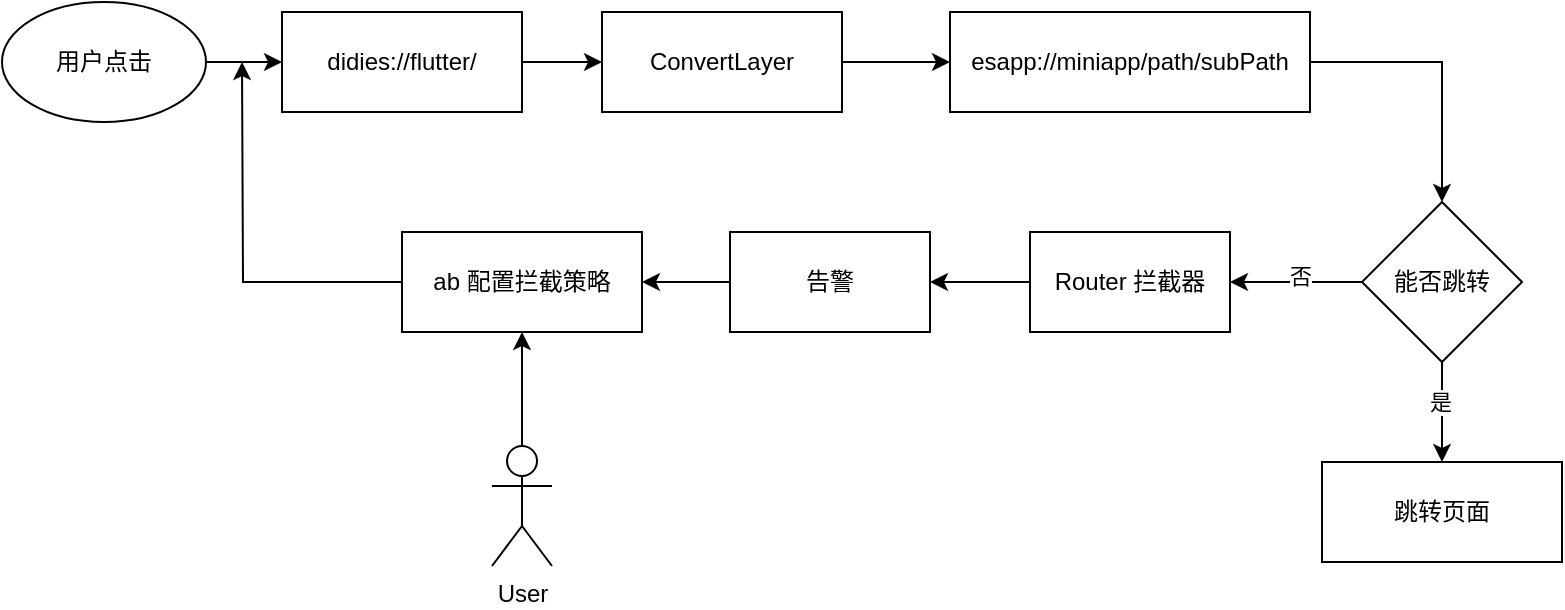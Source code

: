 <mxfile version="20.5.1" type="github" pages="5">
  <diagram id="qIdcDjwDj3UZT8pqLWE8" name="旧 Router 兼容">
    <mxGraphModel dx="1106" dy="614" grid="1" gridSize="10" guides="1" tooltips="1" connect="1" arrows="1" fold="1" page="1" pageScale="1" pageWidth="827" pageHeight="1169" math="0" shadow="0">
      <root>
        <mxCell id="0" />
        <mxCell id="1" parent="0" />
        <mxCell id="DKqQbRdeW2jOu4wajo9d-31" style="edgeStyle=orthogonalEdgeStyle;rounded=0;orthogonalLoop=1;jettySize=auto;html=1;entryX=0;entryY=0.5;entryDx=0;entryDy=0;" edge="1" parent="1" source="DKqQbRdeW2jOu4wajo9d-1" target="DKqQbRdeW2jOu4wajo9d-3">
          <mxGeometry relative="1" as="geometry" />
        </mxCell>
        <mxCell id="DKqQbRdeW2jOu4wajo9d-1" value="ConvertLayer" style="rounded=0;whiteSpace=wrap;html=1;" vertex="1" parent="1">
          <mxGeometry x="300" y="215" width="120" height="50" as="geometry" />
        </mxCell>
        <mxCell id="DKqQbRdeW2jOu4wajo9d-30" style="edgeStyle=orthogonalEdgeStyle;rounded=0;orthogonalLoop=1;jettySize=auto;html=1;entryX=0;entryY=0.5;entryDx=0;entryDy=0;" edge="1" parent="1" source="DKqQbRdeW2jOu4wajo9d-2" target="DKqQbRdeW2jOu4wajo9d-1">
          <mxGeometry relative="1" as="geometry" />
        </mxCell>
        <mxCell id="DKqQbRdeW2jOu4wajo9d-2" value="didies://flutter/" style="rounded=0;whiteSpace=wrap;html=1;" vertex="1" parent="1">
          <mxGeometry x="140" y="215" width="120" height="50" as="geometry" />
        </mxCell>
        <mxCell id="DKqQbRdeW2jOu4wajo9d-32" style="edgeStyle=orthogonalEdgeStyle;rounded=0;orthogonalLoop=1;jettySize=auto;html=1;entryX=0.5;entryY=0;entryDx=0;entryDy=0;" edge="1" parent="1" source="DKqQbRdeW2jOu4wajo9d-3" target="DKqQbRdeW2jOu4wajo9d-5">
          <mxGeometry relative="1" as="geometry" />
        </mxCell>
        <mxCell id="DKqQbRdeW2jOu4wajo9d-3" value="esapp://miniapp/path/subPath" style="whiteSpace=wrap;html=1;" vertex="1" parent="1">
          <mxGeometry x="474" y="215" width="180" height="50" as="geometry" />
        </mxCell>
        <mxCell id="DKqQbRdeW2jOu4wajo9d-35" style="edgeStyle=orthogonalEdgeStyle;rounded=0;orthogonalLoop=1;jettySize=auto;html=1;entryX=1;entryY=0.5;entryDx=0;entryDy=0;" edge="1" parent="1" source="DKqQbRdeW2jOu4wajo9d-5" target="DKqQbRdeW2jOu4wajo9d-11">
          <mxGeometry relative="1" as="geometry" />
        </mxCell>
        <mxCell id="DKqQbRdeW2jOu4wajo9d-40" value="否" style="edgeLabel;html=1;align=center;verticalAlign=middle;resizable=0;points=[];" vertex="1" connectable="0" parent="DKqQbRdeW2jOu4wajo9d-35">
          <mxGeometry x="-0.05" y="-3" relative="1" as="geometry">
            <mxPoint as="offset" />
          </mxGeometry>
        </mxCell>
        <mxCell id="DKqQbRdeW2jOu4wajo9d-38" style="edgeStyle=orthogonalEdgeStyle;rounded=0;orthogonalLoop=1;jettySize=auto;html=1;" edge="1" parent="1" source="DKqQbRdeW2jOu4wajo9d-5" target="DKqQbRdeW2jOu4wajo9d-6">
          <mxGeometry relative="1" as="geometry" />
        </mxCell>
        <mxCell id="DKqQbRdeW2jOu4wajo9d-39" value="是" style="edgeLabel;html=1;align=center;verticalAlign=middle;resizable=0;points=[];" vertex="1" connectable="0" parent="DKqQbRdeW2jOu4wajo9d-38">
          <mxGeometry x="-0.2" y="-1" relative="1" as="geometry">
            <mxPoint as="offset" />
          </mxGeometry>
        </mxCell>
        <mxCell id="DKqQbRdeW2jOu4wajo9d-5" value="能否跳转" style="rhombus;whiteSpace=wrap;html=1;" vertex="1" parent="1">
          <mxGeometry x="680" y="310" width="80" height="80" as="geometry" />
        </mxCell>
        <mxCell id="DKqQbRdeW2jOu4wajo9d-6" value="跳转页面" style="whiteSpace=wrap;html=1;" vertex="1" parent="1">
          <mxGeometry x="660" y="440" width="120" height="50" as="geometry" />
        </mxCell>
        <mxCell id="DKqQbRdeW2jOu4wajo9d-37" style="edgeStyle=orthogonalEdgeStyle;rounded=0;orthogonalLoop=1;jettySize=auto;html=1;entryX=1;entryY=0.5;entryDx=0;entryDy=0;" edge="1" parent="1" source="DKqQbRdeW2jOu4wajo9d-9" target="DKqQbRdeW2jOu4wajo9d-10">
          <mxGeometry relative="1" as="geometry" />
        </mxCell>
        <mxCell id="DKqQbRdeW2jOu4wajo9d-9" value="告警" style="whiteSpace=wrap;html=1;" vertex="1" parent="1">
          <mxGeometry x="364" y="325" width="100" height="50" as="geometry" />
        </mxCell>
        <mxCell id="DKqQbRdeW2jOu4wajo9d-34" style="edgeStyle=orthogonalEdgeStyle;rounded=0;orthogonalLoop=1;jettySize=auto;html=1;" edge="1" parent="1" source="DKqQbRdeW2jOu4wajo9d-10">
          <mxGeometry relative="1" as="geometry">
            <mxPoint x="120" y="240" as="targetPoint" />
          </mxGeometry>
        </mxCell>
        <mxCell id="DKqQbRdeW2jOu4wajo9d-10" value="ab 配置拦截策略" style="whiteSpace=wrap;html=1;" vertex="1" parent="1">
          <mxGeometry x="200" y="325" width="120" height="50" as="geometry" />
        </mxCell>
        <mxCell id="DKqQbRdeW2jOu4wajo9d-36" style="edgeStyle=orthogonalEdgeStyle;rounded=0;orthogonalLoop=1;jettySize=auto;html=1;entryX=1;entryY=0.5;entryDx=0;entryDy=0;" edge="1" parent="1" source="DKqQbRdeW2jOu4wajo9d-11" target="DKqQbRdeW2jOu4wajo9d-9">
          <mxGeometry relative="1" as="geometry" />
        </mxCell>
        <mxCell id="DKqQbRdeW2jOu4wajo9d-11" value="Router 拦截器" style="whiteSpace=wrap;html=1;" vertex="1" parent="1">
          <mxGeometry x="514" y="325" width="100" height="50" as="geometry" />
        </mxCell>
        <mxCell id="DKqQbRdeW2jOu4wajo9d-42" style="edgeStyle=orthogonalEdgeStyle;rounded=0;orthogonalLoop=1;jettySize=auto;html=1;entryX=0.5;entryY=1;entryDx=0;entryDy=0;" edge="1" parent="1" source="DKqQbRdeW2jOu4wajo9d-16" target="DKqQbRdeW2jOu4wajo9d-10">
          <mxGeometry relative="1" as="geometry" />
        </mxCell>
        <mxCell id="DKqQbRdeW2jOu4wajo9d-16" value="User" style="shape=umlActor;verticalLabelPosition=bottom;verticalAlign=top;html=1;outlineConnect=0;" vertex="1" parent="1">
          <mxGeometry x="245" y="432" width="30" height="60" as="geometry" />
        </mxCell>
        <mxCell id="DKqQbRdeW2jOu4wajo9d-29" style="edgeStyle=orthogonalEdgeStyle;rounded=0;orthogonalLoop=1;jettySize=auto;html=1;entryX=0;entryY=0.5;entryDx=0;entryDy=0;" edge="1" parent="1" source="DKqQbRdeW2jOu4wajo9d-27" target="DKqQbRdeW2jOu4wajo9d-2">
          <mxGeometry relative="1" as="geometry" />
        </mxCell>
        <mxCell id="DKqQbRdeW2jOu4wajo9d-27" value="用户点击" style="ellipse;whiteSpace=wrap;html=1;" vertex="1" parent="1">
          <mxGeometry y="210" width="102" height="60" as="geometry" />
        </mxCell>
      </root>
    </mxGraphModel>
  </diagram>
  <diagram id="FAg0dQYX_zSHLm4K_JZT" name="Router 现状">
    <mxGraphModel grid="1" page="1" gridSize="10" guides="1" tooltips="1" connect="1" arrows="1" fold="1" pageScale="1" pageWidth="827" pageHeight="1169" math="0" shadow="0">
      <root>
        <mxCell id="0" />
        <mxCell id="1" parent="0" />
        <mxCell id="hnnwa67ViJj3flrmdZnM-12" style="edgeStyle=orthogonalEdgeStyle;rounded=0;orthogonalLoop=1;jettySize=auto;html=1;" edge="1" parent="1" source="hnnwa67ViJj3flrmdZnM-2" target="hnnwa67ViJj3flrmdZnM-4">
          <mxGeometry relative="1" as="geometry" />
        </mxCell>
        <mxCell id="hnnwa67ViJj3flrmdZnM-2" value="DDRouterMan" style="whiteSpace=wrap;html=1;" vertex="1" parent="1">
          <mxGeometry x="110" y="60" width="120" height="60" as="geometry" />
        </mxCell>
        <mxCell id="hnnwa67ViJj3flrmdZnM-13" style="edgeStyle=orthogonalEdgeStyle;rounded=0;orthogonalLoop=1;jettySize=auto;html=1;entryX=0;entryY=0.5;entryDx=0;entryDy=0;" edge="1" parent="1" source="hnnwa67ViJj3flrmdZnM-3" target="hnnwa67ViJj3flrmdZnM-6">
          <mxGeometry relative="1" as="geometry" />
        </mxCell>
        <mxCell id="hnnwa67ViJj3flrmdZnM-3" value="ESRouterManager" style="whiteSpace=wrap;html=1;" vertex="1" parent="1">
          <mxGeometry x="110" y="205" width="120" height="60" as="geometry" />
        </mxCell>
        <mxCell id="hnnwa67ViJj3flrmdZnM-16" style="edgeStyle=orthogonalEdgeStyle;rounded=0;orthogonalLoop=1;jettySize=auto;html=1;entryX=0;entryY=0.5;entryDx=0;entryDy=0;" edge="1" parent="1" source="hnnwa67ViJj3flrmdZnM-4" target="hnnwa67ViJj3flrmdZnM-15">
          <mxGeometry relative="1" as="geometry" />
        </mxCell>
        <mxCell id="hnnwa67ViJj3flrmdZnM-4" value="esapp://h5&lt;br&gt;esapp://native" style="whiteSpace=wrap;html=1;" vertex="1" parent="1">
          <mxGeometry x="330" y="60" width="120" height="60" as="geometry" />
        </mxCell>
        <mxCell id="hnnwa67ViJj3flrmdZnM-20" style="edgeStyle=orthogonalEdgeStyle;rounded=0;orthogonalLoop=1;jettySize=auto;html=1;entryX=0;entryY=0.5;entryDx=0;entryDy=0;" edge="1" parent="1" source="hnnwa67ViJj3flrmdZnM-5" target="hnnwa67ViJj3flrmdZnM-19">
          <mxGeometry relative="1" as="geometry" />
        </mxCell>
        <mxCell id="hnnwa67ViJj3flrmdZnM-5" value="ONERouter" style="whiteSpace=wrap;html=1;" vertex="1" parent="1">
          <mxGeometry x="110" y="341" width="120" height="60" as="geometry" />
        </mxCell>
        <mxCell id="hnnwa67ViJj3flrmdZnM-14" style="edgeStyle=orthogonalEdgeStyle;rounded=0;orthogonalLoop=1;jettySize=auto;html=1;entryX=0;entryY=0.5;entryDx=0;entryDy=0;" edge="1" parent="1" source="hnnwa67ViJj3flrmdZnM-6" target="hnnwa67ViJj3flrmdZnM-7">
          <mxGeometry relative="1" as="geometry" />
        </mxCell>
        <mxCell id="hnnwa67ViJj3flrmdZnM-6" value="esapp://h5&lt;br&gt;esapp://native&lt;br&gt;esapp://flutter" style="whiteSpace=wrap;html=1;" vertex="1" parent="1">
          <mxGeometry x="330" y="200" width="120" height="70" as="geometry" />
        </mxCell>
        <mxCell id="hnnwa67ViJj3flrmdZnM-7" value="九宫格&lt;br&gt;行前审批/差旅&lt;br&gt;用车服务&lt;br&gt;APNS" style="whiteSpace=wrap;html=1;" vertex="1" parent="1">
          <mxGeometry x="530" y="200" width="120" height="70" as="geometry" />
        </mxCell>
        <mxCell id="hnnwa67ViJj3flrmdZnM-9" style="edgeStyle=orthogonalEdgeStyle;rounded=0;orthogonalLoop=1;jettySize=auto;html=1;entryX=0;entryY=0.5;entryDx=0;entryDy=0;" edge="1" parent="1" source="hnnwa67ViJj3flrmdZnM-8" target="hnnwa67ViJj3flrmdZnM-2">
          <mxGeometry relative="1" as="geometry" />
        </mxCell>
        <mxCell id="hnnwa67ViJj3flrmdZnM-11" style="edgeStyle=orthogonalEdgeStyle;rounded=0;orthogonalLoop=1;jettySize=auto;html=1;entryX=0;entryY=0.5;entryDx=0;entryDy=0;" edge="1" parent="1" source="hnnwa67ViJj3flrmdZnM-8" target="hnnwa67ViJj3flrmdZnM-5">
          <mxGeometry relative="1" as="geometry" />
        </mxCell>
        <mxCell id="hnnwa67ViJj3flrmdZnM-28" style="edgeStyle=orthogonalEdgeStyle;rounded=0;orthogonalLoop=1;jettySize=auto;html=1;entryX=0;entryY=0.5;entryDx=0;entryDy=0;" edge="1" parent="1" source="hnnwa67ViJj3flrmdZnM-8" target="hnnwa67ViJj3flrmdZnM-23">
          <mxGeometry relative="1" as="geometry" />
        </mxCell>
        <mxCell id="hnnwa67ViJj3flrmdZnM-29" style="edgeStyle=orthogonalEdgeStyle;rounded=0;orthogonalLoop=1;jettySize=auto;html=1;entryX=0;entryY=0.5;entryDx=0;entryDy=0;" edge="1" parent="1" source="hnnwa67ViJj3flrmdZnM-8" target="hnnwa67ViJj3flrmdZnM-3">
          <mxGeometry relative="1" as="geometry" />
        </mxCell>
        <mxCell id="hnnwa67ViJj3flrmdZnM-8" value="现有 Router" style="whiteSpace=wrap;html=1;" vertex="1" parent="1">
          <mxGeometry x="-180" y="140" width="120" height="60" as="geometry" />
        </mxCell>
        <mxCell id="hnnwa67ViJj3flrmdZnM-15" value="自动化决策&lt;br&gt;切换企业&lt;br&gt;撤回授权" style="whiteSpace=wrap;html=1;" vertex="1" parent="1">
          <mxGeometry x="520" y="60" width="120" height="60" as="geometry" />
        </mxCell>
        <mxCell id="hnnwa67ViJj3flrmdZnM-17" value="业务耦合严重" style="text;html=1;align=center;verticalAlign=middle;resizable=0;points=[];autosize=1;strokeColor=none;fillColor=none;" vertex="1" parent="1">
          <mxGeometry x="540" y="270" width="100" height="30" as="geometry" />
        </mxCell>
        <mxCell id="hnnwa67ViJj3flrmdZnM-18" value="业务关联性低" style="text;html=1;align=center;verticalAlign=middle;resizable=0;points=[];autosize=1;strokeColor=none;fillColor=none;" vertex="1" parent="1">
          <mxGeometry x="530" y="125" width="100" height="30" as="geometry" />
        </mxCell>
        <mxCell id="hnnwa67ViJj3flrmdZnM-22" style="edgeStyle=orthogonalEdgeStyle;rounded=0;orthogonalLoop=1;jettySize=auto;html=1;entryX=0;entryY=0.5;entryDx=0;entryDy=0;" edge="1" parent="1" source="hnnwa67ViJj3flrmdZnM-19" target="hnnwa67ViJj3flrmdZnM-21">
          <mxGeometry relative="1" as="geometry" />
        </mxCell>
        <mxCell id="hnnwa67ViJj3flrmdZnM-19" value="esapp://anycar" style="whiteSpace=wrap;html=1;" vertex="1" parent="1">
          <mxGeometry x="330" y="341" width="120" height="60" as="geometry" />
        </mxCell>
        <mxCell id="hnnwa67ViJj3flrmdZnM-21" value="等待应答6.0" style="whiteSpace=wrap;html=1;" vertex="1" parent="1">
          <mxGeometry x="520" y="341" width="120" height="60" as="geometry" />
        </mxCell>
        <mxCell id="hnnwa67ViJj3flrmdZnM-26" style="edgeStyle=orthogonalEdgeStyle;rounded=0;orthogonalLoop=1;jettySize=auto;html=1;entryX=0;entryY=0.5;entryDx=0;entryDy=0;" edge="1" parent="1" source="hnnwa67ViJj3flrmdZnM-23" target="hnnwa67ViJj3flrmdZnM-24">
          <mxGeometry relative="1" as="geometry" />
        </mxCell>
        <mxCell id="hnnwa67ViJj3flrmdZnM-23" value="DEAppSchemeManager" style="whiteSpace=wrap;html=1;" vertex="1" parent="1">
          <mxGeometry x="110" y="-70" width="140" height="60" as="geometry" />
        </mxCell>
        <mxCell id="hnnwa67ViJj3flrmdZnM-27" style="edgeStyle=orthogonalEdgeStyle;rounded=0;orthogonalLoop=1;jettySize=auto;html=1;entryX=0;entryY=0.5;entryDx=0;entryDy=0;" edge="1" parent="1" source="hnnwa67ViJj3flrmdZnM-24" target="hnnwa67ViJj3flrmdZnM-25">
          <mxGeometry relative="1" as="geometry" />
        </mxCell>
        <mxCell id="hnnwa67ViJj3flrmdZnM-24" value="didies://passenger&lt;br&gt;esapp://flutter" style="whiteSpace=wrap;html=1;" vertex="1" parent="1">
          <mxGeometry x="330" y="-70" width="120" height="60" as="geometry" />
        </mxCell>
        <mxCell id="hnnwa67ViJj3flrmdZnM-25" value="一键报警&lt;br&gt;机酒火" style="whiteSpace=wrap;html=1;" vertex="1" parent="1">
          <mxGeometry x="520" y="-70" width="120" height="60" as="geometry" />
        </mxCell>
        <mxCell id="hnnwa67ViJj3flrmdZnM-30" value="业务耦合严重" style="text;html=1;align=center;verticalAlign=middle;resizable=0;points=[];autosize=1;strokeColor=none;fillColor=none;" vertex="1" parent="1">
          <mxGeometry x="530" y="-10" width="100" height="30" as="geometry" />
        </mxCell>
      </root>
    </mxGraphModel>
  </diagram>
  <diagram id="ju3ko_v3aJ4fjFX5elj3" name="Router 标准">
    <mxGraphModel dx="1106" dy="614" grid="1" gridSize="10" guides="1" tooltips="1" connect="1" arrows="1" fold="1" page="1" pageScale="1" pageWidth="827" pageHeight="1169" math="0" shadow="0">
      <root>
        <mxCell id="0" />
        <mxCell id="1" parent="0" />
        <mxCell id="RtBkMM-qtlx18es-8qQh-1" value="&lt;font color=&quot;#9999ff&quot;&gt;scheme://&amp;nbsp; &amp;nbsp;&amp;nbsp;&lt;/font&gt;&lt;font color=&quot;#f19c99&quot;&gt;host&amp;nbsp; &amp;nbsp; &amp;nbsp; &amp;nbsp; &amp;nbsp;&lt;/font&gt;&lt;font color=&quot;#ffd966&quot;&gt;/path&amp;nbsp; &amp;nbsp; &amp;nbsp; &amp;nbsp; &amp;nbsp;&amp;nbsp;&lt;/font&gt;&lt;font color=&quot;#67ab9f&quot;&gt;{/subPath}&lt;/font&gt;&lt;font color=&quot;#ffd966&quot;&gt;&amp;nbsp; &amp;nbsp;&lt;/font&gt;&lt;font color=&quot;#97d077&quot;&gt;?query&lt;/font&gt;" style="text;html=1;align=center;verticalAlign=middle;resizable=0;points=[];autosize=1;strokeColor=none;fillColor=none;fontSize=18;fontStyle=1;spacingLeft=1;labelBorderColor=none;" vertex="1" parent="1">
          <mxGeometry x="176" y="165" width="470" height="40" as="geometry" />
        </mxCell>
        <mxCell id="RtBkMM-qtlx18es-8qQh-2" value="esapp" style="text;html=1;align=center;verticalAlign=middle;resizable=0;points=[];autosize=1;strokeColor=none;fillColor=none;fontSize=18;fontColor=#9999FF;" vertex="1" parent="1">
          <mxGeometry x="200" y="236" width="70" height="40" as="geometry" />
        </mxCell>
        <mxCell id="RtBkMM-qtlx18es-8qQh-3" value="web&lt;br&gt;native&lt;br&gt;miniapp" style="text;html=1;align=center;verticalAlign=middle;resizable=0;points=[];autosize=1;strokeColor=none;fillColor=none;fontSize=18;fontColor=#F19C99;" vertex="1" parent="1">
          <mxGeometry x="270" y="216" width="90" height="80" as="geometry" />
        </mxCell>
        <mxCell id="RtBkMM-qtlx18es-8qQh-4" value="train&lt;br&gt;hotel&lt;br&gt;flight&lt;br&gt;..." style="text;html=1;align=left;verticalAlign=middle;resizable=0;points=[];autosize=1;strokeColor=none;fillColor=none;fontSize=18;fontColor=#F19C99;" vertex="1" parent="1">
          <mxGeometry x="384" y="216" width="60" height="100" as="geometry" />
        </mxCell>
        <mxCell id="RtBkMM-qtlx18es-8qQh-5" value="" style="endArrow=none;html=1;rounded=0;fontSize=18;fontColor=#F19C99;exitX=0.031;exitY=1.1;exitDx=0;exitDy=0;exitPerimeter=0;dashed=1;elbow=vertical;entryX=0.98;entryY=1.025;entryDx=0;entryDy=0;entryPerimeter=0;" edge="1" parent="1" target="RtBkMM-qtlx18es-8qQh-1">
          <mxGeometry width="50" height="50" relative="1" as="geometry">
            <mxPoint x="194.92" y="204" as="sourcePoint" />
            <mxPoint x="500" y="205" as="targetPoint" />
          </mxGeometry>
        </mxCell>
        <mxCell id="RtBkMM-qtlx18es-8qQh-6" value="index&lt;br&gt;list&lt;br&gt;detail&lt;br&gt;..." style="text;html=1;align=center;verticalAlign=middle;resizable=0;points=[];autosize=1;strokeColor=none;fillColor=none;fontSize=18;fontColor=#67AB9F;" vertex="1" parent="1">
          <mxGeometry x="470" y="216" width="70" height="100" as="geometry" />
        </mxCell>
      </root>
    </mxGraphModel>
  </diagram>
  <diagram id="S6r-Mkfs9X3XJWZTweF_" name="旧 Router 适配">
    <mxGraphModel dx="1933" dy="614" grid="1" gridSize="10" guides="1" tooltips="1" connect="1" arrows="1" fold="1" page="1" pageScale="1" pageWidth="827" pageHeight="1169" math="0" shadow="0">
      <root>
        <mxCell id="0" />
        <mxCell id="1" parent="0" />
        <mxCell id="8nkHCdUd3SIOLFDqEudt-15" style="edgeStyle=none;rounded=0;orthogonalLoop=1;jettySize=auto;html=1;dashed=1;fontSize=18;fontColor=#67AB9F;elbow=vertical;" edge="1" parent="1" source="8nkHCdUd3SIOLFDqEudt-1">
          <mxGeometry relative="1" as="geometry">
            <mxPoint x="310" y="225" as="targetPoint" />
          </mxGeometry>
        </mxCell>
        <mxCell id="8nkHCdUd3SIOLFDqEudt-1" value="&lt;pre data-pm-slice=&quot;1 1 []&quot; name=&quot;品类Scheme 梳理&quot; height=&quot;auto&quot;&gt;&lt;code&gt;didies://flutter/hotel&lt;/code&gt;&lt;/pre&gt;" style="text;html=1;align=center;verticalAlign=middle;resizable=0;points=[];autosize=1;strokeColor=none;fillColor=none;fontSize=18;fontColor=#67AB9F;spacing=0;" vertex="1" parent="1">
          <mxGeometry x="-16" y="190" width="260" height="70" as="geometry" />
        </mxCell>
        <mxCell id="8nkHCdUd3SIOLFDqEudt-9" style="edgeStyle=none;rounded=0;orthogonalLoop=1;jettySize=auto;html=1;entryX=-0.016;entryY=0.525;entryDx=0;entryDy=0;entryPerimeter=0;dashed=1;fontSize=18;fontColor=#67AB9F;elbow=vertical;exitX=1;exitY=0.311;exitDx=0;exitDy=0;exitPerimeter=0;" edge="1" parent="1">
          <mxGeometry relative="1" as="geometry">
            <mxPoint x="447" y="225.98" as="sourcePoint" />
            <mxPoint x="513.96" y="225.75" as="targetPoint" />
          </mxGeometry>
        </mxCell>
        <mxCell id="8nkHCdUd3SIOLFDqEudt-10" style="edgeStyle=none;rounded=0;orthogonalLoop=1;jettySize=auto;html=1;entryX=0.004;entryY=0.625;entryDx=0;entryDy=0;entryPerimeter=0;dashed=1;fontSize=18;fontColor=#67AB9F;elbow=vertical;exitX=1.017;exitY=0.694;exitDx=0;exitDy=0;exitPerimeter=0;" edge="1" parent="1">
          <mxGeometry relative="1" as="geometry">
            <mxPoint x="447.04" y="289.92" as="sourcePoint" />
            <mxPoint x="515.96" y="290" as="targetPoint" />
          </mxGeometry>
        </mxCell>
        <mxCell id="8nkHCdUd3SIOLFDqEudt-2" value="" style="whiteSpace=wrap;html=1;labelBorderColor=none;fontSize=18;fontColor=#67AB9F;" vertex="1" parent="1">
          <mxGeometry x="320" y="170" width="120" height="230" as="geometry" />
        </mxCell>
        <mxCell id="8nkHCdUd3SIOLFDqEudt-4" value="esapp://miniapp/hotel" style="text;html=1;align=center;verticalAlign=middle;resizable=0;points=[];autosize=1;strokeColor=none;fillColor=none;fontSize=18;fontColor=#67AB9F;spacing=0;" vertex="1" parent="1">
          <mxGeometry x="510" y="210" width="190" height="30" as="geometry" />
        </mxCell>
        <mxCell id="8nkHCdUd3SIOLFDqEudt-5" value="esapp://miniapp/flight/detail" style="text;html=1;align=center;verticalAlign=middle;resizable=0;points=[];autosize=1;strokeColor=none;fillColor=none;fontSize=18;fontColor=#67AB9F;labelBorderColor=none;" vertex="1" parent="1">
          <mxGeometry x="510" y="270" width="240" height="40" as="geometry" />
        </mxCell>
        <mxCell id="8nkHCdUd3SIOLFDqEudt-16" style="edgeStyle=none;rounded=0;orthogonalLoop=1;jettySize=auto;html=1;dashed=1;fontSize=18;fontColor=#67AB9F;elbow=vertical;" edge="1" parent="1" source="8nkHCdUd3SIOLFDqEudt-6">
          <mxGeometry relative="1" as="geometry">
            <mxPoint x="310" y="290" as="targetPoint" />
          </mxGeometry>
        </mxCell>
        <mxCell id="8nkHCdUd3SIOLFDqEudt-6" value="didies://flutter/flight?page=flightOrderDetailPage" style="text;html=1;align=center;verticalAlign=middle;resizable=0;points=[];autosize=1;strokeColor=none;fillColor=none;fontSize=18;fontColor=#67AB9F;labelBorderColor=none;spacing=0;fontStyle=0" vertex="1" parent="1">
          <mxGeometry x="-165" y="275" width="400" height="30" as="geometry" />
        </mxCell>
        <mxCell id="8nkHCdUd3SIOLFDqEudt-17" style="edgeStyle=none;rounded=0;orthogonalLoop=1;jettySize=auto;html=1;dashed=1;fontSize=18;fontColor=#67AB9F;elbow=vertical;" edge="1" parent="1" source="8nkHCdUd3SIOLFDqEudt-14">
          <mxGeometry relative="1" as="geometry">
            <mxPoint x="310" y="350" as="targetPoint" />
          </mxGeometry>
        </mxCell>
        <mxCell id="8nkHCdUd3SIOLFDqEudt-14" value="&lt;span style=&quot;font-family: &amp;quot;PingFang SC&amp;quot;, Helvetica, Tahoma, Arial, &amp;quot;Hiragino Sans GB&amp;quot;, &amp;quot;Microsoft YaHei&amp;quot;, SimSun, Heiti, sans-serif; text-align: left; background-color: rgb(255, 255, 255);&quot;&gt;esapp://native?target=DEBaseJourneyHistoryViewController&lt;/span&gt;" style="text;html=1;align=center;verticalAlign=middle;resizable=0;points=[];autosize=1;strokeColor=none;fillColor=none;fontSize=18;fontColor=#67AB9F;labelBorderColor=none;" vertex="1" parent="1">
          <mxGeometry x="-295" y="330" width="530" height="40" as="geometry" />
        </mxCell>
        <mxCell id="8nkHCdUd3SIOLFDqEudt-18" style="edgeStyle=none;rounded=0;orthogonalLoop=1;jettySize=auto;html=1;entryX=0.004;entryY=0.625;entryDx=0;entryDy=0;entryPerimeter=0;dashed=1;fontSize=18;fontColor=#67AB9F;elbow=vertical;exitX=1.017;exitY=0.694;exitDx=0;exitDy=0;exitPerimeter=0;" edge="1" parent="1">
          <mxGeometry relative="1" as="geometry">
            <mxPoint x="449.04" y="348.92" as="sourcePoint" />
            <mxPoint x="517.96" y="349" as="targetPoint" />
          </mxGeometry>
        </mxCell>
        <mxCell id="8nkHCdUd3SIOLFDqEudt-19" value="esapp://miniapp/order" style="text;html=1;align=center;verticalAlign=middle;resizable=0;points=[];autosize=1;strokeColor=none;fillColor=none;fontSize=18;fontColor=#67AB9F;labelBorderColor=none;spacing=0;" vertex="1" parent="1">
          <mxGeometry x="515" y="335" width="190" height="30" as="geometry" />
        </mxCell>
      </root>
    </mxGraphModel>
  </diagram>
  <diagram id="LcN0s2adnDdV1YteVedp" name="第 5 页">
    <mxGraphModel dx="1106" dy="614" grid="1" gridSize="10" guides="1" tooltips="1" connect="1" arrows="1" fold="1" page="1" pageScale="1" pageWidth="827" pageHeight="1169" math="0" shadow="0">
      <root>
        <mxCell id="0" />
        <mxCell id="1" parent="0" />
        <mxCell id="hc4BWEnFo2W222Ti7i1A-1" value="scheme" style="whiteSpace=wrap;html=1;labelBorderColor=none;fontSize=18;fontColor=#67AB9F;" vertex="1" parent="1">
          <mxGeometry x="440" y="100" width="120" height="50" as="geometry" />
        </mxCell>
        <mxCell id="hc4BWEnFo2W222Ti7i1A-2" value="web" style="whiteSpace=wrap;html=1;labelBorderColor=none;fontSize=18;fontColor=#67AB9F;" vertex="1" parent="1">
          <mxGeometry x="20" y="230" width="120" height="50" as="geometry" />
        </mxCell>
        <mxCell id="hc4BWEnFo2W222Ti7i1A-3" value="native" style="whiteSpace=wrap;html=1;labelBorderColor=none;fontSize=18;fontColor=#67AB9F;" vertex="1" parent="1">
          <mxGeometry x="280" y="230" width="120" height="50" as="geometry" />
        </mxCell>
        <mxCell id="hc4BWEnFo2W222Ti7i1A-4" value="miniapp" style="whiteSpace=wrap;html=1;labelBorderColor=none;fontSize=18;fontColor=#67AB9F;" vertex="1" parent="1">
          <mxGeometry x="540" y="230" width="120" height="50" as="geometry" />
        </mxCell>
        <mxCell id="hc4BWEnFo2W222Ti7i1A-5" value="other" style="whiteSpace=wrap;html=1;labelBorderColor=none;fontSize=18;fontColor=#67AB9F;" vertex="1" parent="1">
          <mxGeometry x="790" y="230" width="120" height="50" as="geometry" />
        </mxCell>
        <mxCell id="hc4BWEnFo2W222Ti7i1A-6" value="intercept" style="whiteSpace=wrap;html=1;labelBorderColor=none;fontSize=18;fontColor=#67AB9F;dashed=1;strokeColor=#666666;" vertex="1" parent="1">
          <mxGeometry x="20" y="340" width="890" height="50" as="geometry" />
        </mxCell>
        <mxCell id="hc4BWEnFo2W222Ti7i1A-7" value="webController" style="whiteSpace=wrap;html=1;labelBorderColor=none;strokeColor=#666666;fontSize=18;fontColor=#67AB9F;" vertex="1" parent="1">
          <mxGeometry x="20" y="440" width="130" height="50" as="geometry" />
        </mxCell>
        <mxCell id="hc4BWEnFo2W222Ti7i1A-8" value="nativeController" style="whiteSpace=wrap;html=1;labelBorderColor=none;strokeColor=#666666;fontSize=18;fontColor=#67AB9F;" vertex="1" parent="1">
          <mxGeometry x="280" y="440" width="150" height="50" as="geometry" />
        </mxCell>
        <mxCell id="hc4BWEnFo2W222Ti7i1A-9" value="diminaContainer&lt;br&gt;webContainer" style="whiteSpace=wrap;html=1;labelBorderColor=none;strokeColor=#666666;fontSize=18;fontColor=#67AB9F;" vertex="1" parent="1">
          <mxGeometry x="530" y="435" width="170" height="60" as="geometry" />
        </mxCell>
        <mxCell id="hc4BWEnFo2W222Ti7i1A-10" value="otherContainer" style="whiteSpace=wrap;html=1;labelBorderColor=none;strokeColor=#666666;fontSize=18;fontColor=#67AB9F;" vertex="1" parent="1">
          <mxGeometry x="800" y="430" width="130" height="60" as="geometry" />
        </mxCell>
      </root>
    </mxGraphModel>
  </diagram>
</mxfile>
